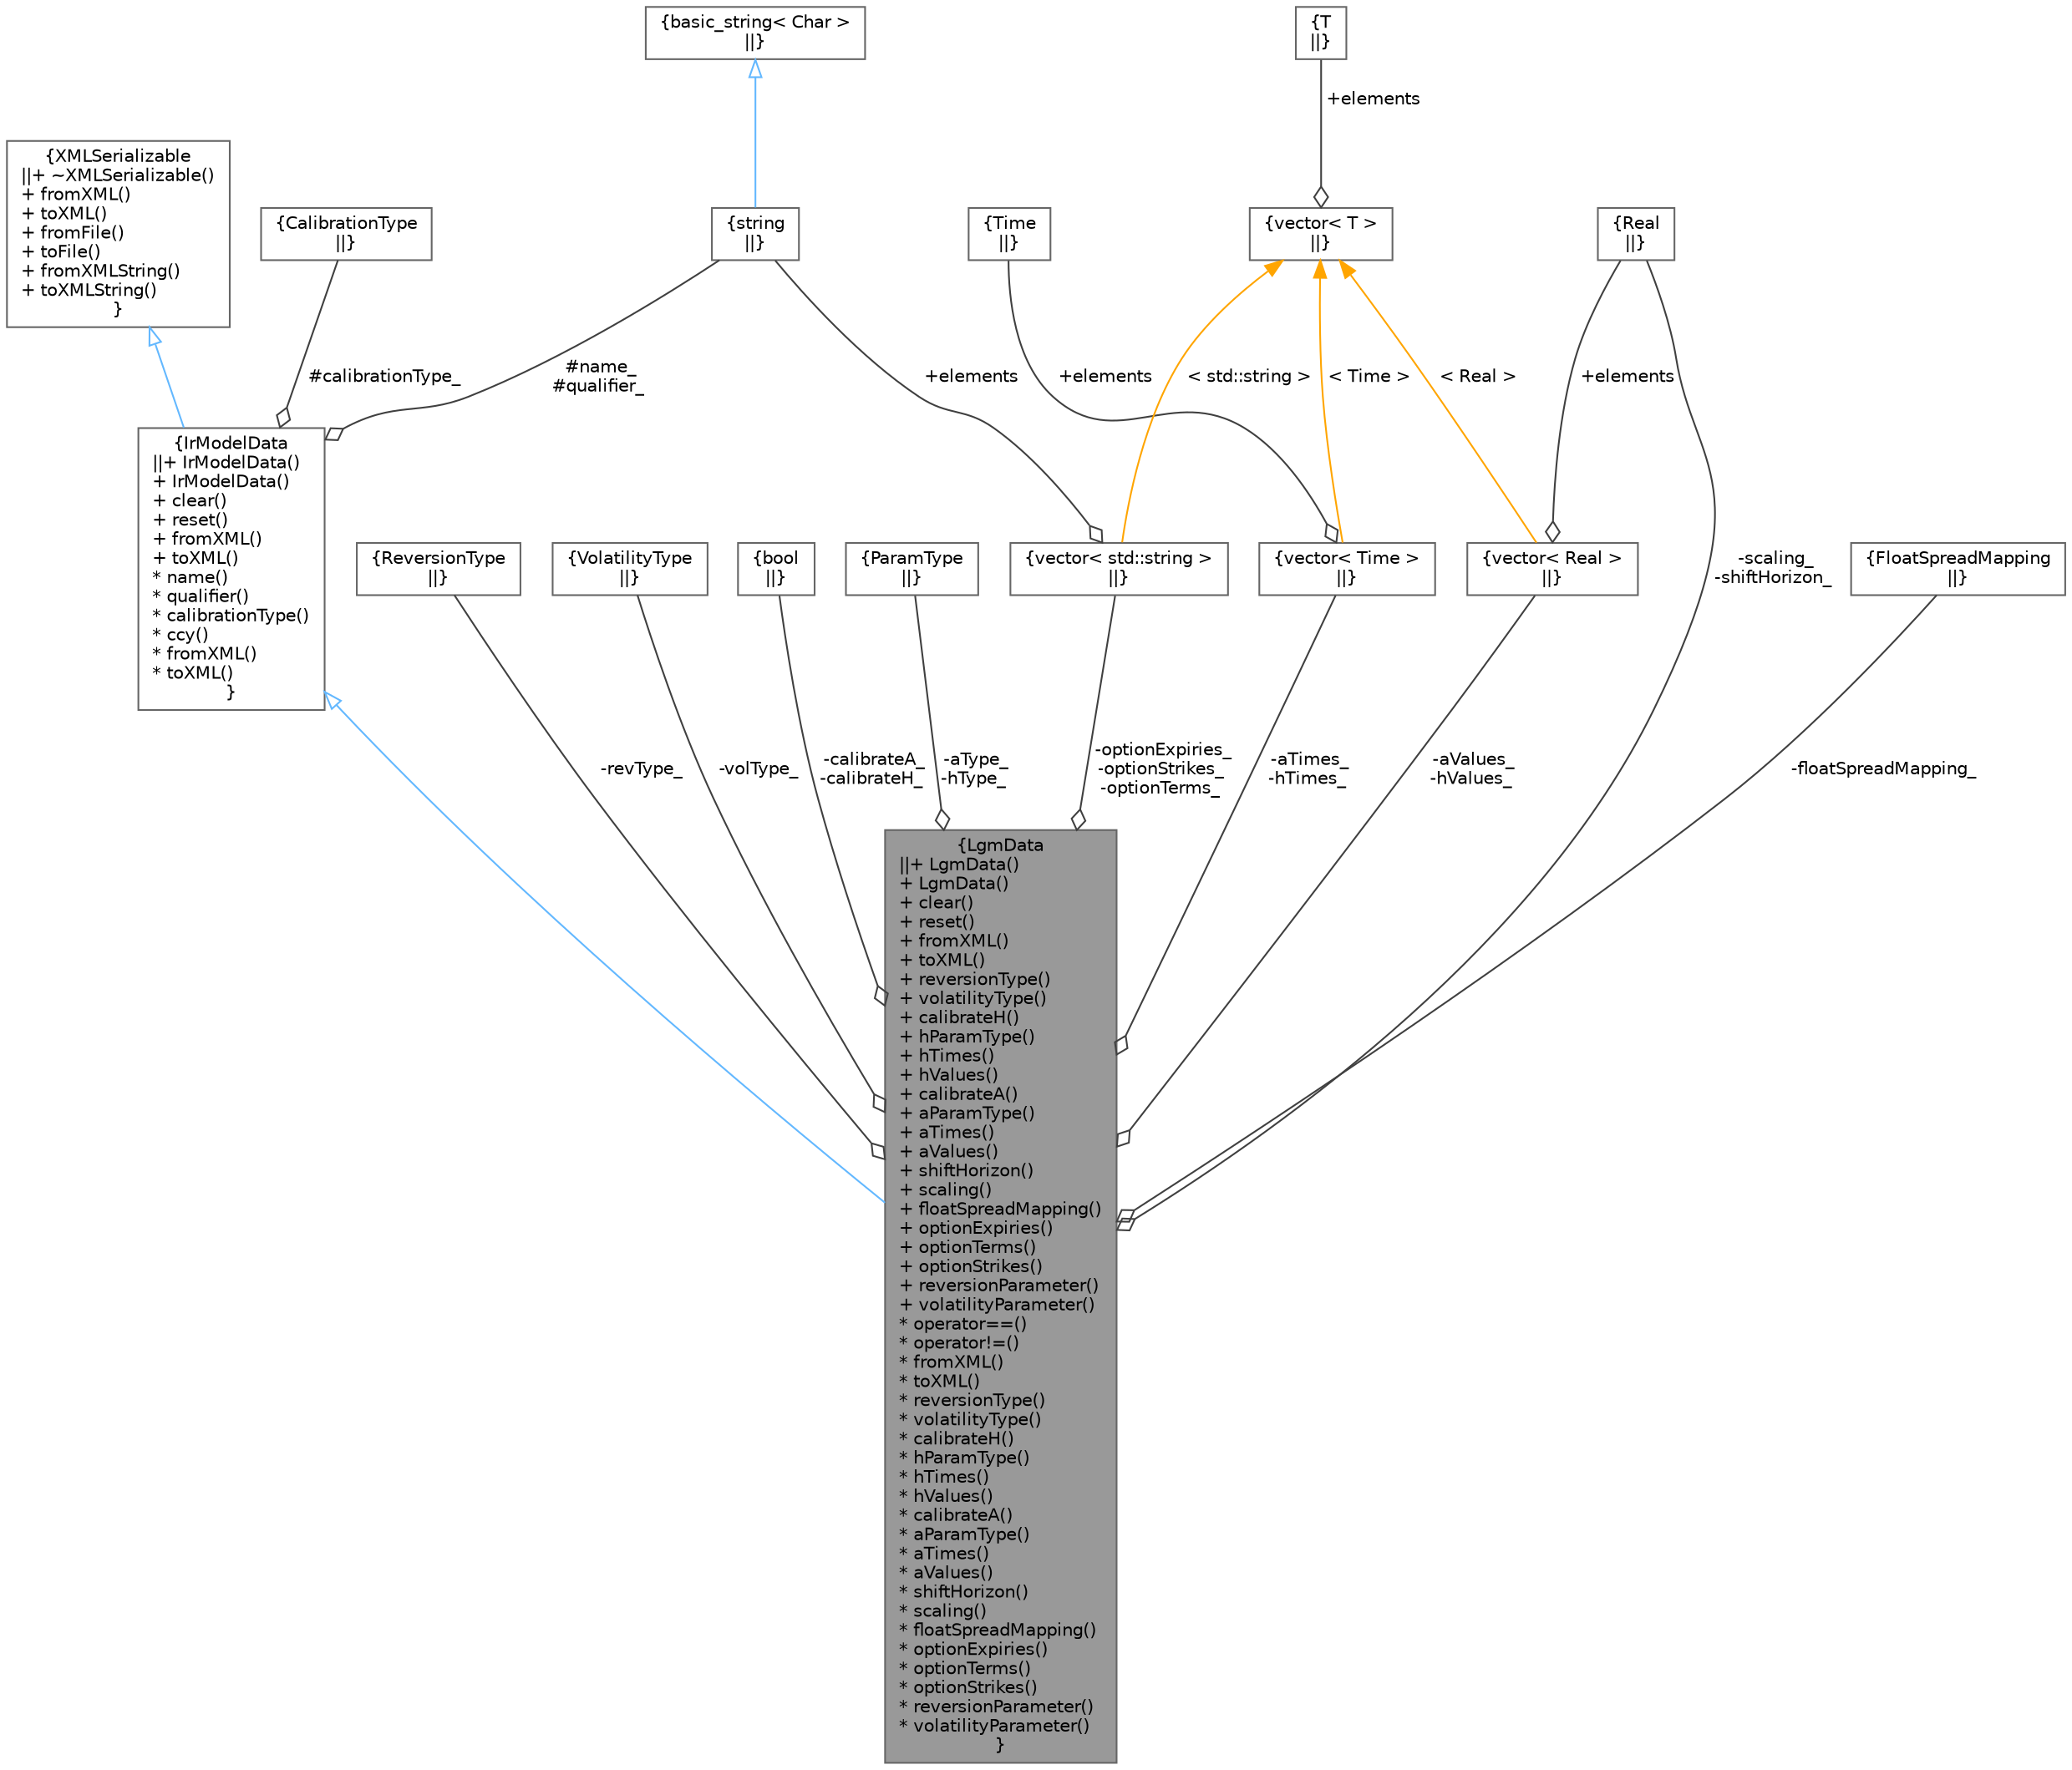 digraph "LgmData"
{
 // INTERACTIVE_SVG=YES
 // LATEX_PDF_SIZE
  bgcolor="transparent";
  edge [fontname=Helvetica,fontsize=10,labelfontname=Helvetica,labelfontsize=10];
  node [fontname=Helvetica,fontsize=10,shape=box,height=0.2,width=0.4];
  Node1 [label="{LgmData\n||+ LgmData()\l+ LgmData()\l+ clear()\l+ reset()\l+ fromXML()\l+ toXML()\l+ reversionType()\l+ volatilityType()\l+ calibrateH()\l+ hParamType()\l+ hTimes()\l+ hValues()\l+ calibrateA()\l+ aParamType()\l+ aTimes()\l+ aValues()\l+ shiftHorizon()\l+ scaling()\l+ floatSpreadMapping()\l+ optionExpiries()\l+ optionTerms()\l+ optionStrikes()\l+ reversionParameter()\l+ volatilityParameter()\l* operator==()\l* operator!=()\l* fromXML()\l* toXML()\l* reversionType()\l* volatilityType()\l* calibrateH()\l* hParamType()\l* hTimes()\l* hValues()\l* calibrateA()\l* aParamType()\l* aTimes()\l* aValues()\l* shiftHorizon()\l* scaling()\l* floatSpreadMapping()\l* optionExpiries()\l* optionTerms()\l* optionStrikes()\l* reversionParameter()\l* volatilityParameter()\l}",height=0.2,width=0.4,color="gray40", fillcolor="grey60", style="filled", fontcolor="black",tooltip="Linear Gauss Markov Model Parameters."];
  Node2 -> Node1 [dir="back",color="steelblue1",style="solid",arrowtail="onormal"];
  Node2 [label="{IrModelData\n||+ IrModelData()\l+ IrModelData()\l+ clear()\l+ reset()\l+ fromXML()\l+ toXML()\l* name()\l* qualifier()\l* calibrationType()\l* ccy()\l* fromXML()\l* toXML()\l}",height=0.2,width=0.4,color="gray40", fillcolor="white", style="filled",URL="$classore_1_1data_1_1_ir_model_data.html",tooltip="Linear Gauss Markov Model Parameters."];
  Node3 -> Node2 [dir="back",color="steelblue1",style="solid",arrowtail="onormal"];
  Node3 [label="{XMLSerializable\n||+ ~XMLSerializable()\l+ fromXML()\l+ toXML()\l+ fromFile()\l+ toFile()\l+ fromXMLString()\l+ toXMLString()\l}",height=0.2,width=0.4,color="gray40", fillcolor="white", style="filled",URL="$classore_1_1data_1_1_x_m_l_serializable.html",tooltip="Base class for all serializable classes."];
  Node4 -> Node2 [color="grey25",style="solid",label=" #name_\n#qualifier_" ,arrowhead="odiamond"];
  Node4 [label="{string\n||}",height=0.2,width=0.4,color="gray40", fillcolor="white", style="filled",tooltip=" "];
  Node5 -> Node4 [dir="back",color="steelblue1",style="solid",arrowtail="onormal"];
  Node5 [label="{basic_string\< Char \>\n||}",height=0.2,width=0.4,color="gray40", fillcolor="white", style="filled",tooltip=" "];
  Node6 -> Node2 [color="grey25",style="solid",label=" #calibrationType_" ,arrowhead="odiamond"];
  Node6 [label="{CalibrationType\n||}",height=0.2,width=0.4,color="gray40", fillcolor="white", style="filled",tooltip=" "];
  Node7 -> Node1 [color="grey25",style="solid",label=" -revType_" ,arrowhead="odiamond"];
  Node7 [label="{ReversionType\n||}",height=0.2,width=0.4,color="gray40", fillcolor="white", style="filled",tooltip=" "];
  Node8 -> Node1 [color="grey25",style="solid",label=" -volType_" ,arrowhead="odiamond"];
  Node8 [label="{VolatilityType\n||}",height=0.2,width=0.4,color="gray40", fillcolor="white", style="filled",tooltip=" "];
  Node9 -> Node1 [color="grey25",style="solid",label=" -calibrateA_\n-calibrateH_" ,arrowhead="odiamond"];
  Node9 [label="{bool\n||}",height=0.2,width=0.4,color="gray40", fillcolor="white", style="filled",URL="$classbool.html",tooltip=" "];
  Node10 -> Node1 [color="grey25",style="solid",label=" -aType_\n-hType_" ,arrowhead="odiamond"];
  Node10 [label="{ParamType\n||}",height=0.2,width=0.4,color="gray40", fillcolor="white", style="filled",tooltip=" "];
  Node11 -> Node1 [color="grey25",style="solid",label=" -aTimes_\n-hTimes_" ,arrowhead="odiamond"];
  Node11 [label="{vector\< Time \>\n||}",height=0.2,width=0.4,color="gray40", fillcolor="white", style="filled",tooltip=" "];
  Node12 -> Node11 [color="grey25",style="solid",label=" +elements" ,arrowhead="odiamond"];
  Node12 [label="{Time\n||}",height=0.2,width=0.4,color="gray40", fillcolor="white", style="filled",tooltip=" "];
  Node13 -> Node11 [dir="back",color="orange",style="solid",label=" \< Time \>" ];
  Node13 [label="{vector\< T \>\n||}",height=0.2,width=0.4,color="gray40", fillcolor="white", style="filled",tooltip=" "];
  Node14 -> Node13 [color="grey25",style="solid",label=" +elements" ,arrowhead="odiamond"];
  Node14 [label="{T\n||}",height=0.2,width=0.4,color="gray40", fillcolor="white", style="filled",tooltip=" "];
  Node15 -> Node1 [color="grey25",style="solid",label=" -aValues_\n-hValues_" ,arrowhead="odiamond"];
  Node15 [label="{vector\< Real \>\n||}",height=0.2,width=0.4,color="gray40", fillcolor="white", style="filled",tooltip=" "];
  Node16 -> Node15 [color="grey25",style="solid",label=" +elements" ,arrowhead="odiamond"];
  Node16 [label="{Real\n||}",height=0.2,width=0.4,color="gray40", fillcolor="white", style="filled",tooltip=" "];
  Node13 -> Node15 [dir="back",color="orange",style="solid",label=" \< Real \>" ];
  Node16 -> Node1 [color="grey25",style="solid",label=" -scaling_\n-shiftHorizon_" ,arrowhead="odiamond"];
  Node17 -> Node1 [color="grey25",style="solid",label=" -optionExpiries_\n-optionStrikes_\n-optionTerms_" ,arrowhead="odiamond"];
  Node17 [label="{vector\< std::string \>\n||}",height=0.2,width=0.4,color="gray40", fillcolor="white", style="filled",tooltip=" "];
  Node4 -> Node17 [color="grey25",style="solid",label=" +elements" ,arrowhead="odiamond"];
  Node13 -> Node17 [dir="back",color="orange",style="solid",label=" \< std::string \>" ];
  Node18 -> Node1 [color="grey25",style="solid",label=" -floatSpreadMapping_" ,arrowhead="odiamond"];
  Node18 [label="{FloatSpreadMapping\n||}",height=0.2,width=0.4,color="gray40", fillcolor="white", style="filled",tooltip=" "];
}

